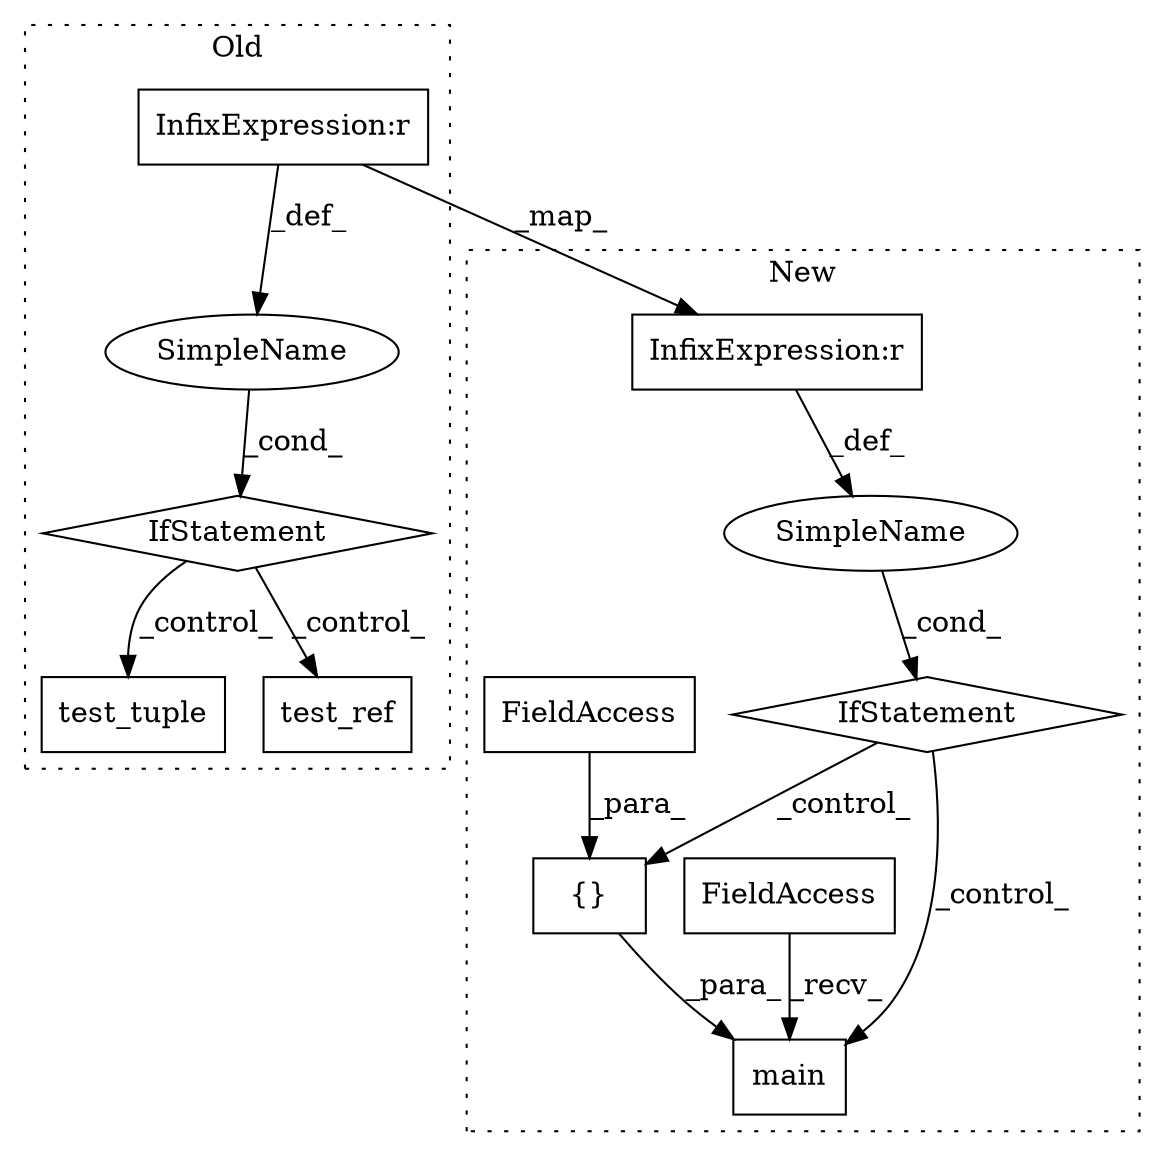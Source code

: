 digraph G {
subgraph cluster0 {
1 [label="test_tuple" a="32" s="13323" l="12" shape="box"];
4 [label="IfStatement" a="25" s="13120,13146" l="4,2" shape="diamond"];
6 [label="SimpleName" a="42" s="" l="" shape="ellipse"];
7 [label="InfixExpression:r" a="27" s="13132" l="4" shape="box"];
10 [label="test_ref" a="32" s="13452" l="10" shape="box"];
label = "Old";
style="dotted";
}
subgraph cluster1 {
2 [label="main" a="32" s="13180,13204" l="5,1" shape="box"];
3 [label="IfStatement" a="25" s="13137,13163" l="4,2" shape="diamond"];
5 [label="SimpleName" a="42" s="" l="" shape="ellipse"];
8 [label="InfixExpression:r" a="27" s="13149" l="4" shape="box"];
9 [label="FieldAccess" a="22" s="13173" l="6" shape="box"];
11 [label="{}" a="4" s="13194,13203" l="1,1" shape="box"];
12 [label="FieldAccess" a="22" s="13195" l="8" shape="box"];
label = "New";
style="dotted";
}
3 -> 11 [label="_control_"];
3 -> 2 [label="_control_"];
4 -> 1 [label="_control_"];
4 -> 10 [label="_control_"];
5 -> 3 [label="_cond_"];
6 -> 4 [label="_cond_"];
7 -> 6 [label="_def_"];
7 -> 8 [label="_map_"];
8 -> 5 [label="_def_"];
9 -> 2 [label="_recv_"];
11 -> 2 [label="_para_"];
12 -> 11 [label="_para_"];
}